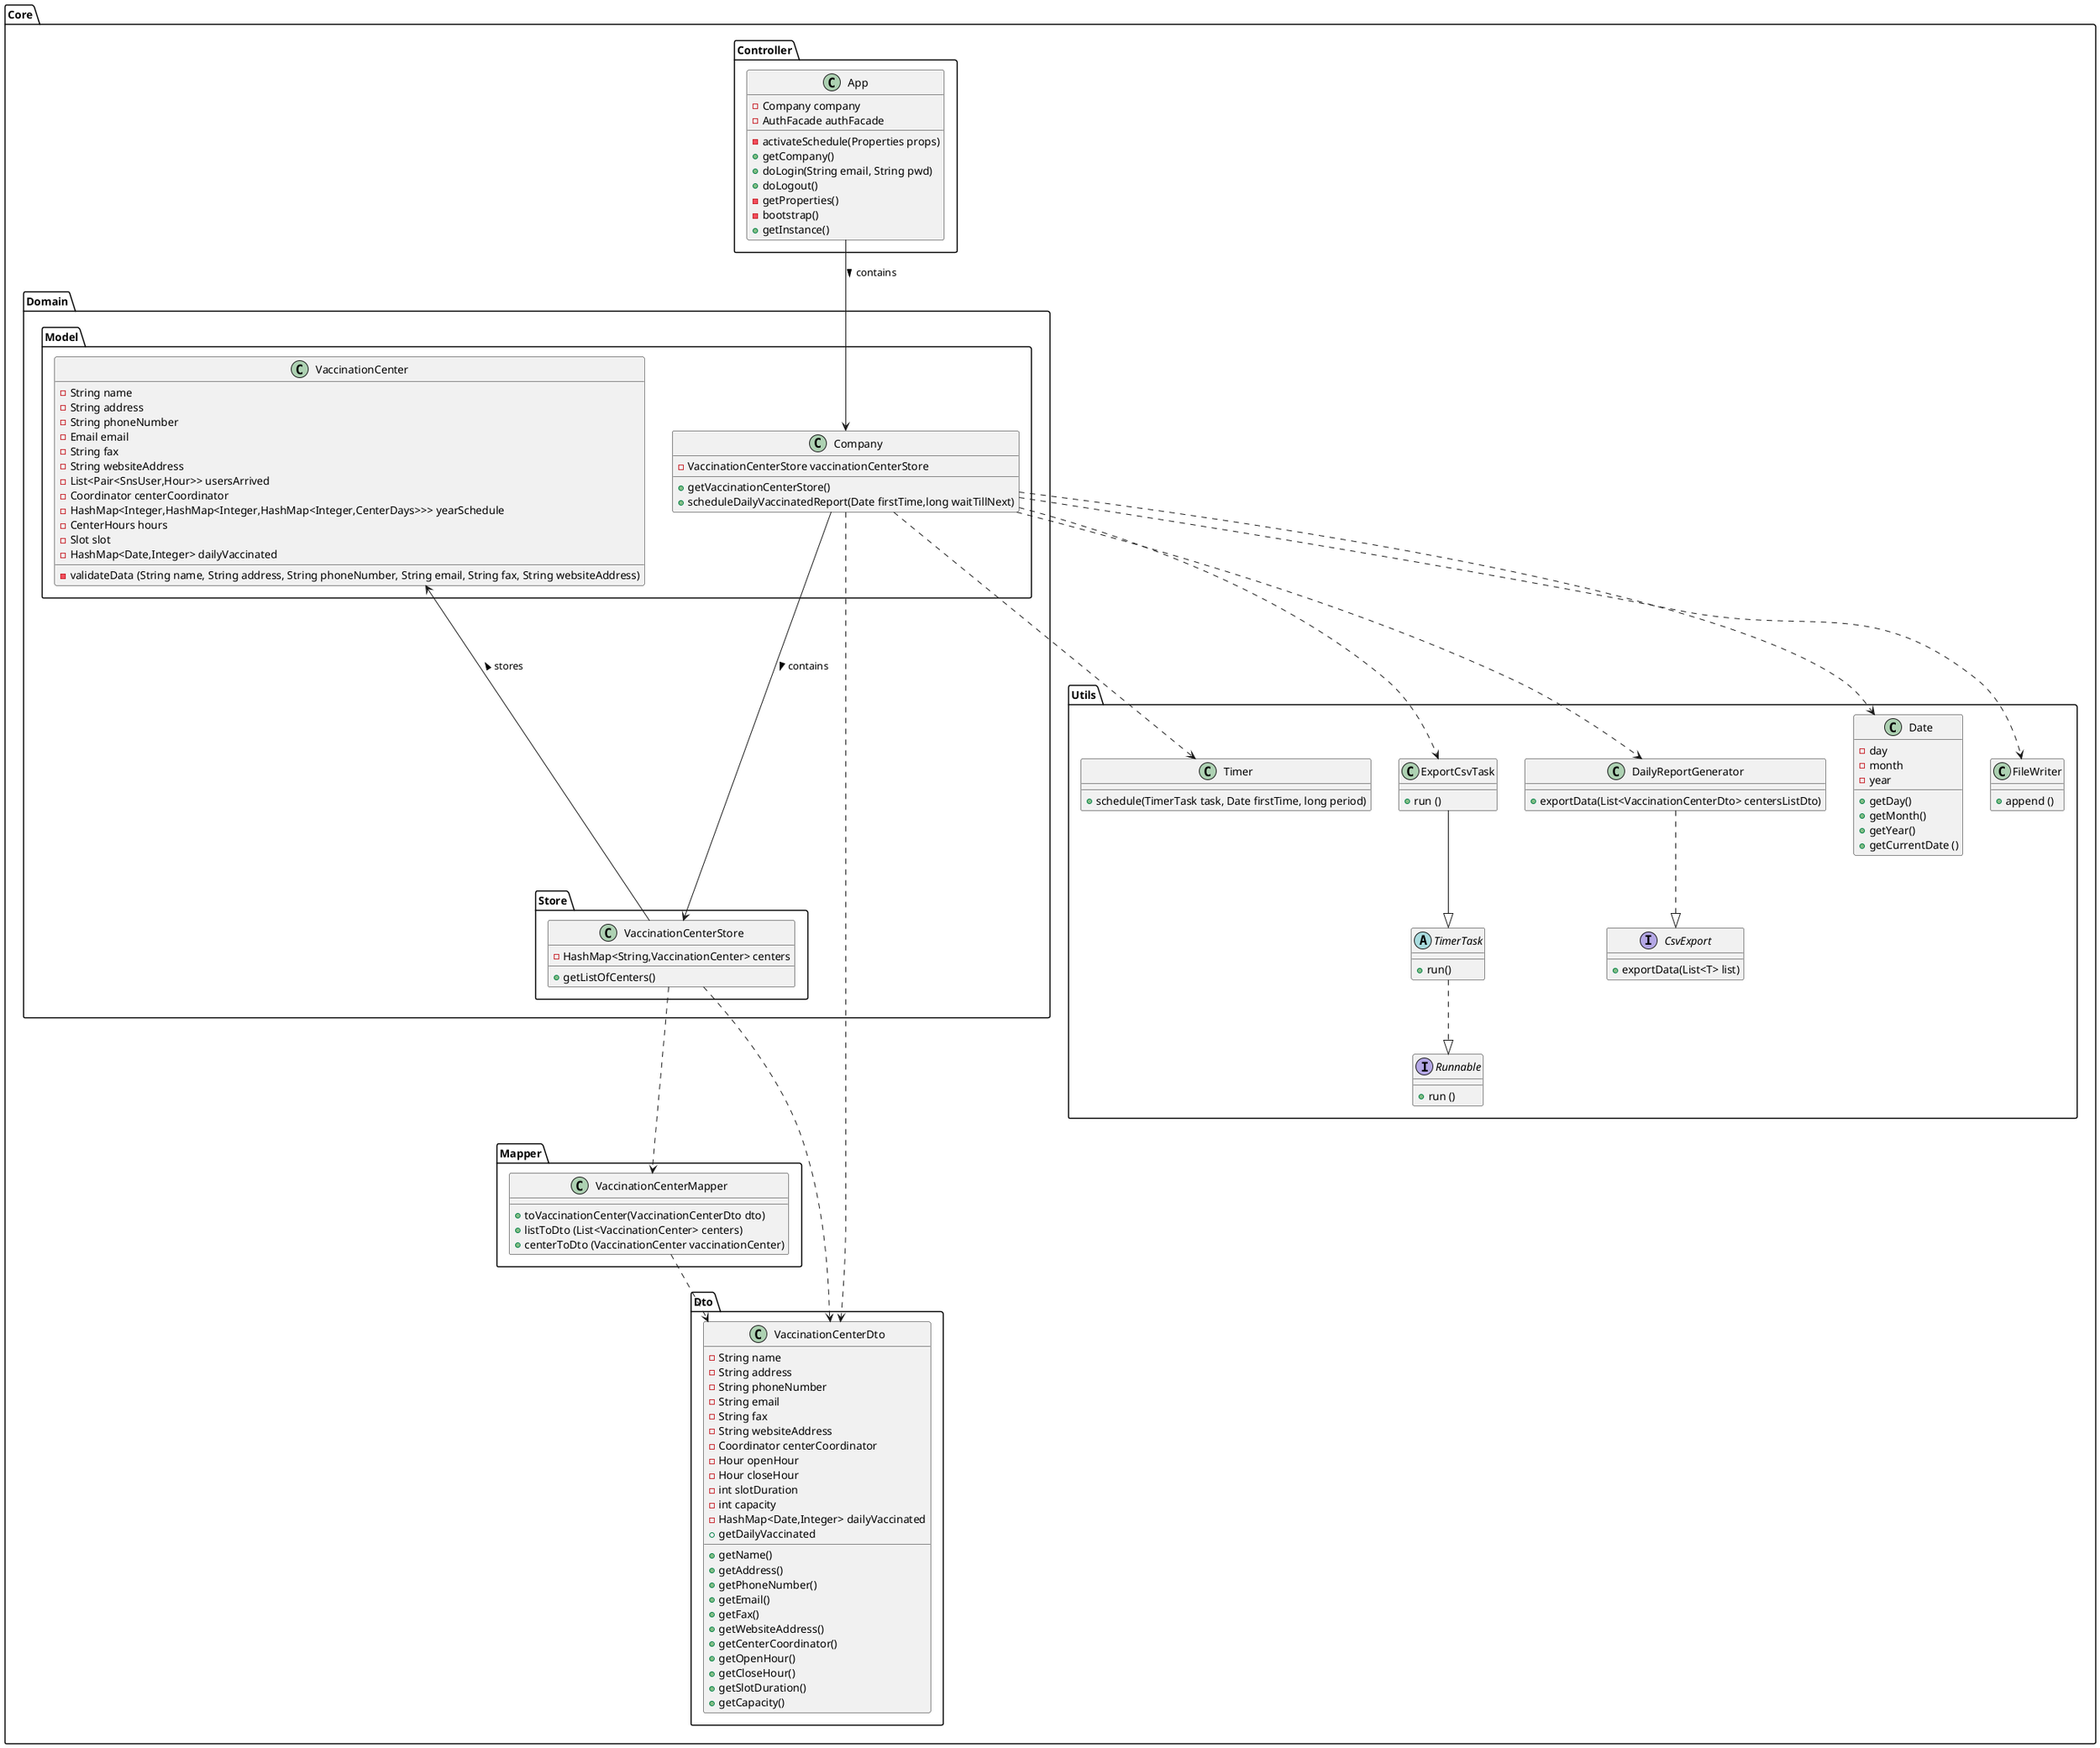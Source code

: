 @startuml

package Core {

package Controller {

class App {
- Company company
- AuthFacade authFacade
- activateSchedule(Properties props)
+ getCompany()
+ doLogin(String email, String pwd)
+ doLogout()
- getProperties()
- bootstrap()
+ getInstance()
}

}

package Domain {

package Model {
class Company {
- VaccinationCenterStore vaccinationCenterStore
+ getVaccinationCenterStore()
+ scheduleDailyVaccinatedReport(Date firstTime,long waitTillNext)
}


class VaccinationCenter {
- String name
- String address
- String phoneNumber
- Email email
- String fax
- String websiteAddress
- List<Pair<SnsUser,Hour>> usersArrived
- Coordinator centerCoordinator
- HashMap<Integer,HashMap<Integer,HashMap<Integer,CenterDays>>> yearSchedule
- CenterHours hours
- Slot slot
- HashMap<Date,Integer> dailyVaccinated
- validateData (String name, String address, String phoneNumber, String email, String fax, String websiteAddress)


}

}


package Store {
class VaccinationCenterStore {
- HashMap<String,VaccinationCenter> centers
+ getListOfCenters()
}


}

}
package Mapper {
class VaccinationCenterMapper {
+ toVaccinationCenter(VaccinationCenterDto dto)
+ listToDto (List<VaccinationCenter> centers)
+ centerToDto (VaccinationCenter vaccinationCenter)
}
}


package Dto {
class VaccinationCenterDto {
- String name
- String address
- String phoneNumber
- String email
- String fax
- String websiteAddress
- Coordinator centerCoordinator
- Hour openHour
- Hour closeHour
- int slotDuration
- int capacity
- HashMap<Date,Integer> dailyVaccinated
+ getName()
+ getAddress()
+ getPhoneNumber()
+ getEmail()
+ getFax()
+ getWebsiteAddress()
+ getCenterCoordinator()
+ getOpenHour()
+ getCloseHour()
+ getSlotDuration()
+ getCapacity()
+ getDailyVaccinated
}
}




package Utils {
class Timer {
+ schedule(TimerTask task, Date firstTime, long period)
}

interface Runnable {
+ run ()
}

abstract TimerTask {
+ run()
}

class ExportCsvTask {
+ run ()
}




interface CsvExport {
+ exportData(List<T> list)
}

class DailyReportGenerator {

+ exportData(List<VaccinationCenterDto> centersListDto)
}

class Date {
- day
- month
- year
+ getDay()
+ getMonth()
+ getYear()
+ getCurrentDate ()

}

class FileWriter {
+ append ()
}

}

}

App --> Company : contains >
Company .-> ExportCsvTask
ExportCsvTask --|> TimerTask
TimerTask ..|> Runnable
Company ...> Timer
Company ----> VaccinationCenterStore : contains >
VaccinationCenterStore ...> VaccinationCenterMapper
Company ..> VaccinationCenterDto
VaccinationCenterMapper ..> VaccinationCenterDto
VaccinationCenterStore ...> VaccinationCenterDto
VaccinationCenterStore -> VaccinationCenter : stores >
Company ...> DailyReportGenerator
DailyReportGenerator ..|> CsvExport
Company ...> FileWriter
Company ...> Date

@enduml